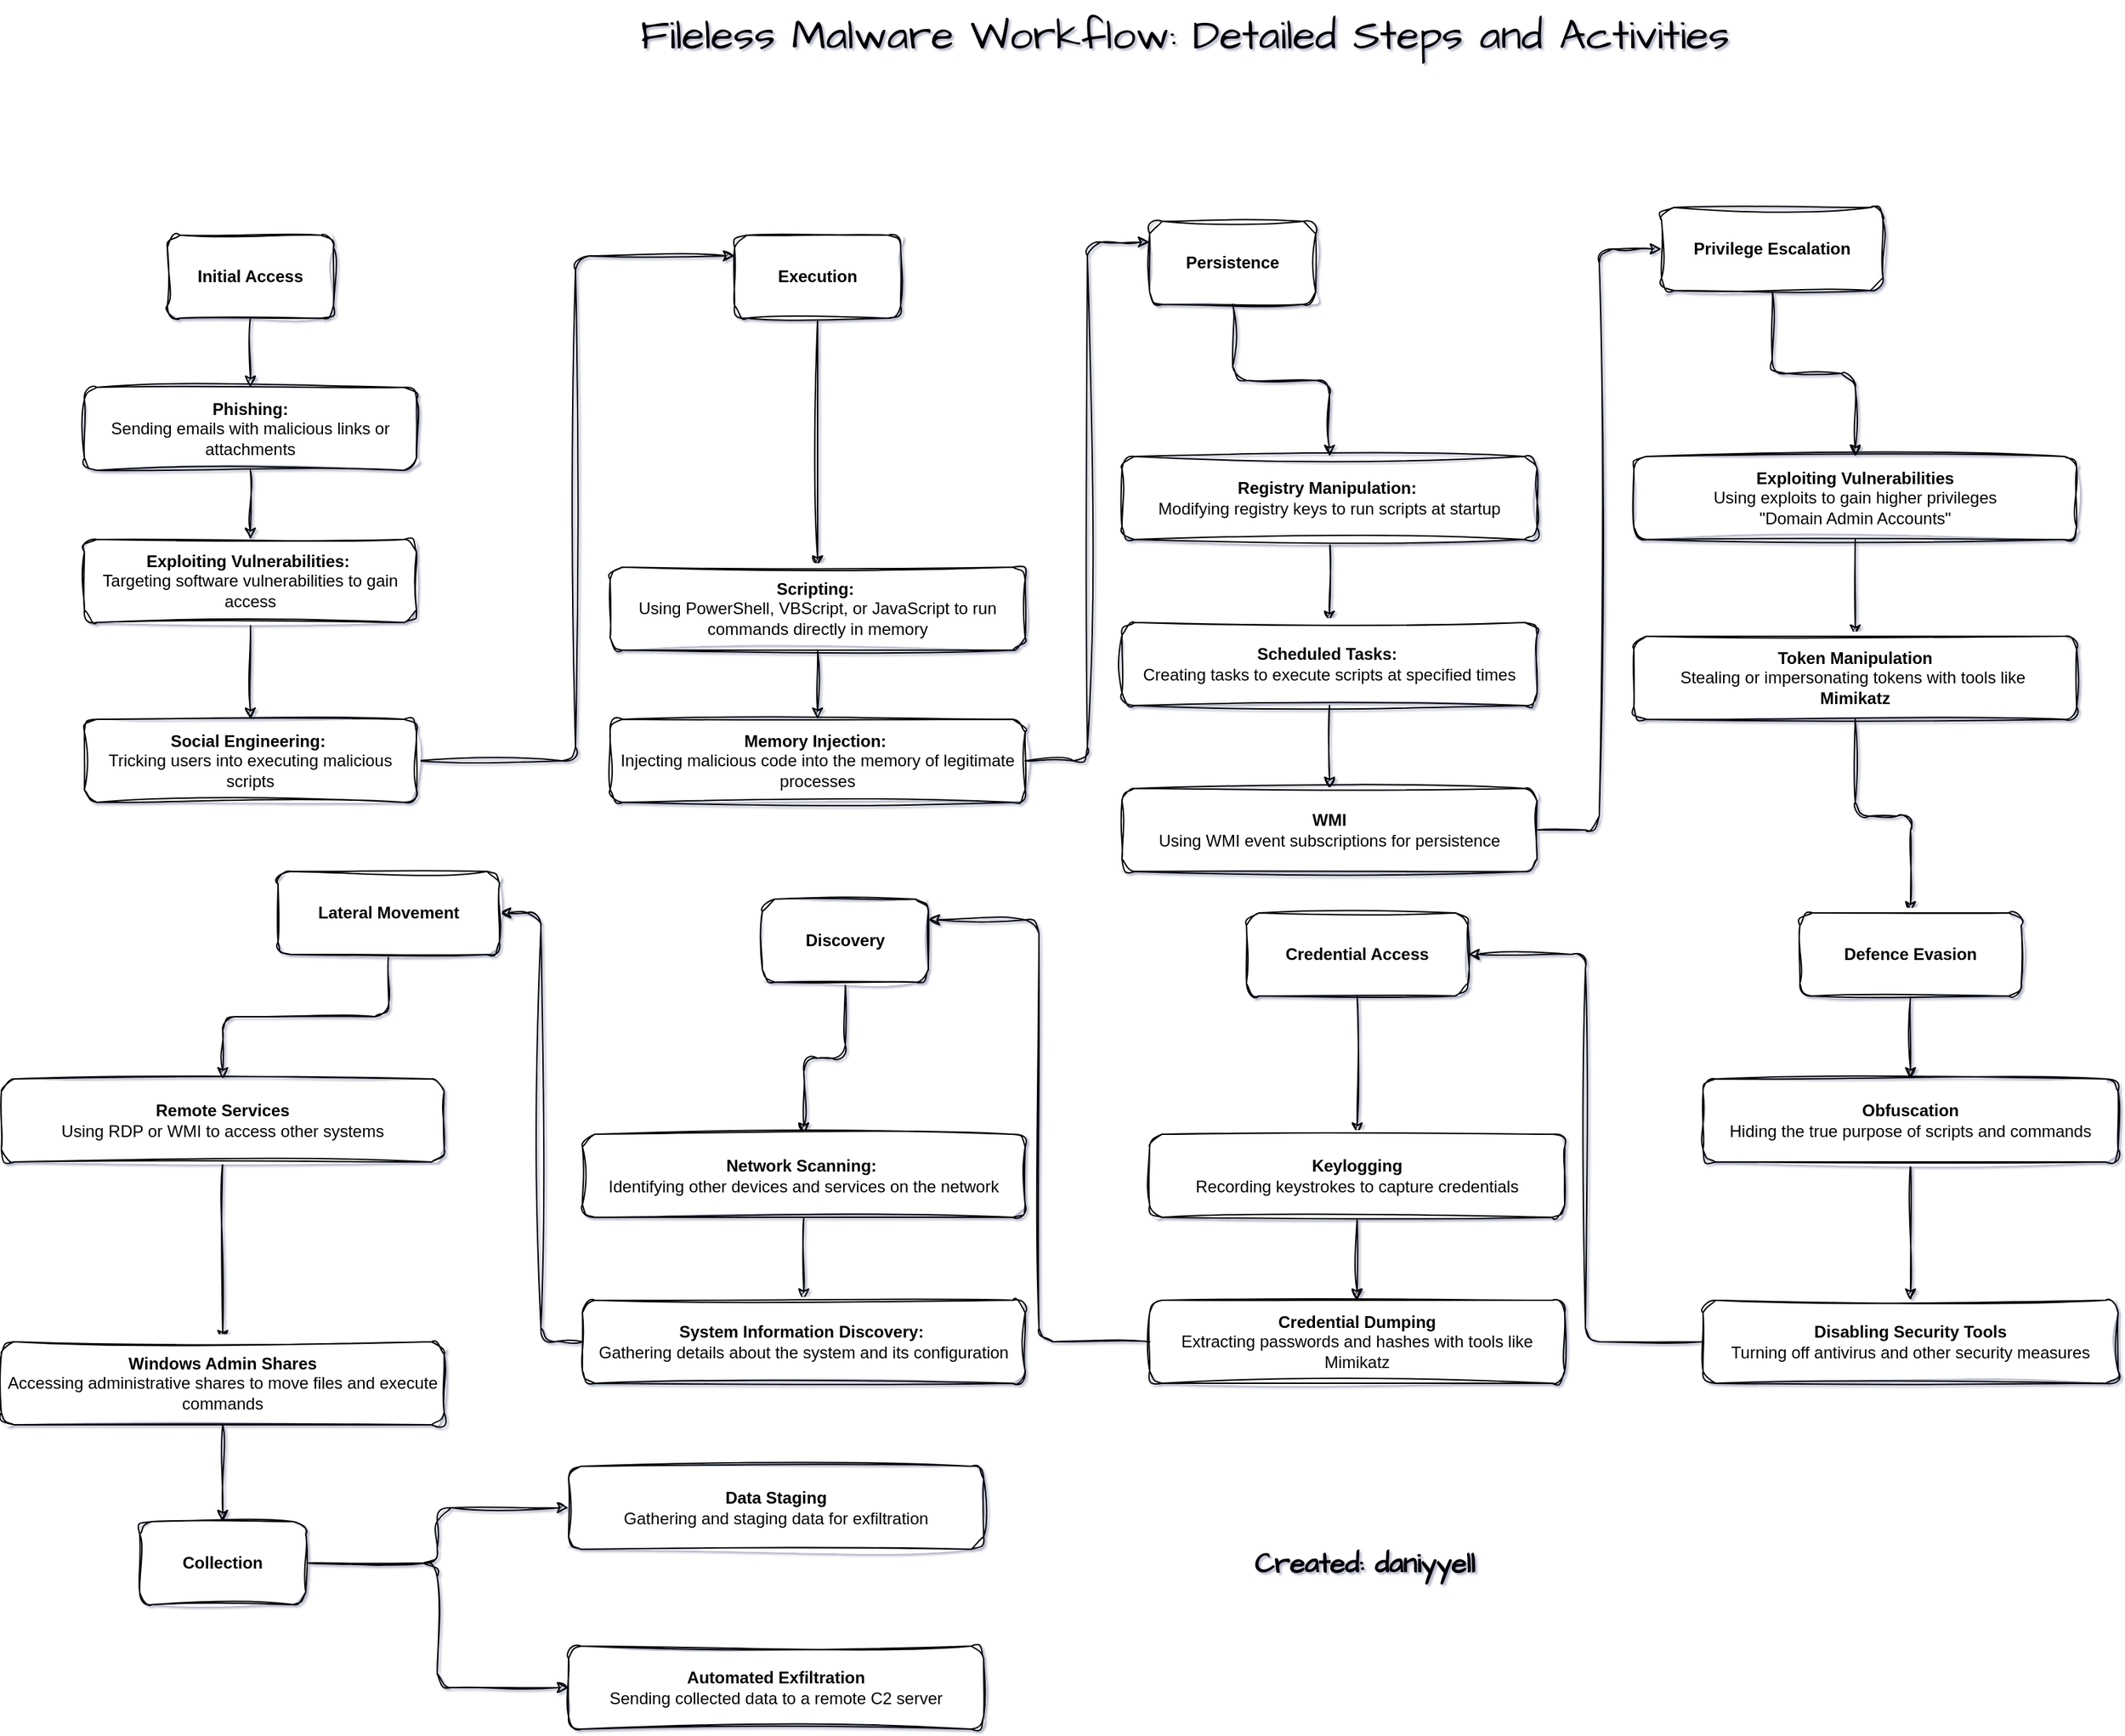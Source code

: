 <mxfile version="24.5.1" type="github">
  <diagram name="Page-1" id="pxp7qfaBqFWQBgs7-R0P">
    <mxGraphModel dx="2012" dy="1868" grid="1" gridSize="10" guides="1" tooltips="1" connect="1" arrows="1" fold="1" page="1" pageScale="1" pageWidth="850" pageHeight="1100" background="#ffffff" math="0" shadow="1">
      <root>
        <mxCell id="0" />
        <mxCell id="1" parent="0" />
        <mxCell id="3B0JiuzJLhS6sqnatpeZ-70" style="edgeStyle=orthogonalEdgeStyle;rounded=1;orthogonalLoop=1;jettySize=auto;html=1;entryX=0;entryY=0.25;entryDx=0;entryDy=0;labelBackgroundColor=none;fontColor=default;sketch=1;curveFitting=1;jiggle=2;" edge="1" parent="1" source="3B0JiuzJLhS6sqnatpeZ-4" target="3B0JiuzJLhS6sqnatpeZ-5">
          <mxGeometry relative="1" as="geometry" />
        </mxCell>
        <mxCell id="3B0JiuzJLhS6sqnatpeZ-7" value="&lt;div&gt;&lt;b&gt;Memory Injection:&amp;nbsp;&lt;/b&gt;&lt;/div&gt;&lt;div&gt;Injecting malicious code into the memory of legitimate processes&lt;/div&gt;" style="rounded=1;whiteSpace=wrap;html=1;labelBackgroundColor=none;sketch=1;curveFitting=1;jiggle=2;" vertex="1" parent="1">
          <mxGeometry x="200" y="80" width="300" height="60" as="geometry" />
        </mxCell>
        <mxCell id="3B0JiuzJLhS6sqnatpeZ-77" style="edgeStyle=orthogonalEdgeStyle;rounded=1;orthogonalLoop=1;jettySize=auto;html=1;labelBackgroundColor=none;fontColor=default;sketch=1;curveFitting=1;jiggle=2;" edge="1" parent="1" source="3B0JiuzJLhS6sqnatpeZ-9" target="3B0JiuzJLhS6sqnatpeZ-10">
          <mxGeometry relative="1" as="geometry" />
        </mxCell>
        <mxCell id="3B0JiuzJLhS6sqnatpeZ-9" value="&lt;div&gt;&lt;b&gt;Registry Manipulation:&lt;/b&gt;&amp;nbsp;&lt;/div&gt;&lt;div&gt;Modifying registry keys to run scripts at startup&lt;/div&gt;" style="rounded=1;whiteSpace=wrap;html=1;labelBackgroundColor=none;sketch=1;curveFitting=1;jiggle=2;" vertex="1" parent="1">
          <mxGeometry x="570" y="-110" width="300" height="60" as="geometry" />
        </mxCell>
        <mxCell id="3B0JiuzJLhS6sqnatpeZ-78" value="" style="edgeStyle=orthogonalEdgeStyle;rounded=1;orthogonalLoop=1;jettySize=auto;html=1;labelBackgroundColor=none;fontColor=default;sketch=1;curveFitting=1;jiggle=2;" edge="1" parent="1" source="3B0JiuzJLhS6sqnatpeZ-10" target="3B0JiuzJLhS6sqnatpeZ-11">
          <mxGeometry relative="1" as="geometry" />
        </mxCell>
        <mxCell id="3B0JiuzJLhS6sqnatpeZ-10" value="&lt;div&gt;&lt;b&gt;Scheduled Tasks:&amp;nbsp;&lt;/b&gt;&lt;/div&gt;&lt;div&gt;Creating tasks to execute scripts at specified times&lt;/div&gt;" style="rounded=1;whiteSpace=wrap;html=1;labelBackgroundColor=none;sketch=1;curveFitting=1;jiggle=2;" vertex="1" parent="1">
          <mxGeometry x="570" y="10" width="300" height="60" as="geometry" />
        </mxCell>
        <mxCell id="3B0JiuzJLhS6sqnatpeZ-101" style="edgeStyle=orthogonalEdgeStyle;rounded=1;orthogonalLoop=1;jettySize=auto;html=1;entryX=0;entryY=0.5;entryDx=0;entryDy=0;labelBackgroundColor=none;fontColor=default;sketch=1;curveFitting=1;jiggle=2;" edge="1" parent="1" source="3B0JiuzJLhS6sqnatpeZ-11" target="3B0JiuzJLhS6sqnatpeZ-12">
          <mxGeometry relative="1" as="geometry" />
        </mxCell>
        <mxCell id="3B0JiuzJLhS6sqnatpeZ-11" value="&lt;div&gt;&lt;b&gt;WMI &lt;br&gt;&lt;/b&gt;&lt;/div&gt;&lt;div&gt;Using WMI event subscriptions for persistence&lt;/div&gt;" style="rounded=1;whiteSpace=wrap;html=1;labelBackgroundColor=none;sketch=1;curveFitting=1;jiggle=2;" vertex="1" parent="1">
          <mxGeometry x="570" y="130" width="300" height="60" as="geometry" />
        </mxCell>
        <mxCell id="3B0JiuzJLhS6sqnatpeZ-83" value="" style="edgeStyle=orthogonalEdgeStyle;rounded=1;orthogonalLoop=1;jettySize=auto;html=1;labelBackgroundColor=none;fontColor=default;sketch=1;curveFitting=1;jiggle=2;" edge="1" parent="1" source="3B0JiuzJLhS6sqnatpeZ-12" target="3B0JiuzJLhS6sqnatpeZ-13">
          <mxGeometry relative="1" as="geometry" />
        </mxCell>
        <mxCell id="3B0JiuzJLhS6sqnatpeZ-12" value="&lt;b&gt;Privilege Escalation&lt;/b&gt;" style="rounded=1;whiteSpace=wrap;html=1;labelBackgroundColor=none;sketch=1;curveFitting=1;jiggle=2;" vertex="1" parent="1">
          <mxGeometry x="960" y="-290" width="160" height="60" as="geometry" />
        </mxCell>
        <mxCell id="3B0JiuzJLhS6sqnatpeZ-81" value="" style="edgeStyle=orthogonalEdgeStyle;rounded=1;orthogonalLoop=1;jettySize=auto;html=1;labelBackgroundColor=none;fontColor=default;sketch=1;curveFitting=1;jiggle=2;" edge="1" parent="1" source="3B0JiuzJLhS6sqnatpeZ-13" target="3B0JiuzJLhS6sqnatpeZ-14">
          <mxGeometry relative="1" as="geometry" />
        </mxCell>
        <mxCell id="3B0JiuzJLhS6sqnatpeZ-13" value="&lt;div&gt;&lt;b&gt;Exploiting Vulnerabilities &lt;br&gt;&lt;/b&gt;&lt;/div&gt;&lt;div&gt;Using exploits to gain higher privileges&lt;/div&gt;&lt;div&gt;&lt;span data-hs-cos-type=&quot;rich_text&quot; data-hs-cos-general-type=&quot;meta_field&quot; style=&quot;&quot; class=&quot;hs_cos_wrapper hs_cos_wrapper_meta_field hs_cos_wrapper_type_rich_text&quot; id=&quot;hs_cos_wrapper_post_body&quot;&gt;&quot;Domain Admin Accounts&quot;&lt;/span&gt;&lt;/div&gt;" style="rounded=1;whiteSpace=wrap;html=1;labelBackgroundColor=none;sketch=1;curveFitting=1;jiggle=2;" vertex="1" parent="1">
          <mxGeometry x="940" y="-110" width="320" height="60" as="geometry" />
        </mxCell>
        <mxCell id="3B0JiuzJLhS6sqnatpeZ-85" value="" style="edgeStyle=orthogonalEdgeStyle;rounded=1;orthogonalLoop=1;jettySize=auto;html=1;labelBackgroundColor=none;fontColor=default;sketch=1;curveFitting=1;jiggle=2;" edge="1" parent="1" source="3B0JiuzJLhS6sqnatpeZ-14" target="3B0JiuzJLhS6sqnatpeZ-15">
          <mxGeometry relative="1" as="geometry" />
        </mxCell>
        <mxCell id="3B0JiuzJLhS6sqnatpeZ-14" value="&lt;div&gt;&lt;b&gt;Token Manipulation &lt;br&gt;&lt;/b&gt;&lt;/div&gt;&lt;div&gt;Stealing or impersonating tokens with tools like&amp;nbsp;&lt;/div&gt;&lt;div&gt;&lt;b&gt;Mimikatz&lt;/b&gt;&lt;/div&gt;" style="rounded=1;whiteSpace=wrap;html=1;labelBackgroundColor=none;sketch=1;curveFitting=1;jiggle=2;" vertex="1" parent="1">
          <mxGeometry x="940" y="20" width="320" height="60" as="geometry" />
        </mxCell>
        <mxCell id="3B0JiuzJLhS6sqnatpeZ-87" style="edgeStyle=orthogonalEdgeStyle;rounded=1;orthogonalLoop=1;jettySize=auto;html=1;entryX=1;entryY=0.5;entryDx=0;entryDy=0;labelBackgroundColor=none;fontColor=default;sketch=1;curveFitting=1;jiggle=2;" edge="1" parent="1" source="3B0JiuzJLhS6sqnatpeZ-17" target="3B0JiuzJLhS6sqnatpeZ-18">
          <mxGeometry relative="1" as="geometry" />
        </mxCell>
        <mxCell id="3B0JiuzJLhS6sqnatpeZ-72" style="edgeStyle=orthogonalEdgeStyle;rounded=1;orthogonalLoop=1;jettySize=auto;html=1;labelBackgroundColor=none;fontColor=default;sketch=1;curveFitting=1;jiggle=2;" edge="1" parent="1" source="3B0JiuzJLhS6sqnatpeZ-5" target="3B0JiuzJLhS6sqnatpeZ-6">
          <mxGeometry relative="1" as="geometry" />
        </mxCell>
        <mxCell id="3B0JiuzJLhS6sqnatpeZ-5" value="&lt;b&gt;Execution&lt;/b&gt;" style="rounded=1;whiteSpace=wrap;html=1;labelBackgroundColor=none;sketch=1;curveFitting=1;jiggle=2;" vertex="1" parent="1">
          <mxGeometry x="290" y="-270" width="120" height="60" as="geometry" />
        </mxCell>
        <mxCell id="3B0JiuzJLhS6sqnatpeZ-63" value="" style="edgeStyle=orthogonalEdgeStyle;rounded=1;orthogonalLoop=1;jettySize=auto;html=1;labelBackgroundColor=none;fontColor=default;sketch=1;curveFitting=1;jiggle=2;" edge="1" parent="1" source="3B0JiuzJLhS6sqnatpeZ-6" target="3B0JiuzJLhS6sqnatpeZ-7">
          <mxGeometry relative="1" as="geometry" />
        </mxCell>
        <mxCell id="3B0JiuzJLhS6sqnatpeZ-6" value="&lt;div&gt;&lt;b&gt;Scripting:&amp;nbsp;&lt;/b&gt;&lt;/div&gt;&lt;div&gt;Using PowerShell, VBScript, or JavaScript to run commands directly in memory&lt;/div&gt;" style="rounded=1;whiteSpace=wrap;html=1;labelBackgroundColor=none;sketch=1;curveFitting=1;jiggle=2;" vertex="1" parent="1">
          <mxGeometry x="200" y="-30" width="300" height="60" as="geometry" />
        </mxCell>
        <mxCell id="3B0JiuzJLhS6sqnatpeZ-64" style="edgeStyle=orthogonalEdgeStyle;rounded=1;orthogonalLoop=1;jettySize=auto;html=1;entryX=0;entryY=0.25;entryDx=0;entryDy=0;labelBackgroundColor=none;fontColor=default;sketch=1;curveFitting=1;jiggle=2;" edge="1" parent="1" source="3B0JiuzJLhS6sqnatpeZ-7" target="3B0JiuzJLhS6sqnatpeZ-8">
          <mxGeometry relative="1" as="geometry" />
        </mxCell>
        <mxCell id="3B0JiuzJLhS6sqnatpeZ-76" style="edgeStyle=orthogonalEdgeStyle;rounded=1;orthogonalLoop=1;jettySize=auto;html=1;labelBackgroundColor=none;fontColor=default;sketch=1;curveFitting=1;jiggle=2;" edge="1" parent="1" source="3B0JiuzJLhS6sqnatpeZ-8" target="3B0JiuzJLhS6sqnatpeZ-9">
          <mxGeometry relative="1" as="geometry" />
        </mxCell>
        <mxCell id="3B0JiuzJLhS6sqnatpeZ-8" value="&lt;b&gt;Persistence&lt;/b&gt;" style="rounded=1;whiteSpace=wrap;html=1;labelBackgroundColor=none;sketch=1;curveFitting=1;jiggle=2;" vertex="1" parent="1">
          <mxGeometry x="590" y="-280" width="120" height="60" as="geometry" />
        </mxCell>
        <mxCell id="3B0JiuzJLhS6sqnatpeZ-92" value="" style="edgeStyle=orthogonalEdgeStyle;rounded=1;orthogonalLoop=1;jettySize=auto;html=1;labelBackgroundColor=none;fontColor=default;sketch=1;curveFitting=1;jiggle=2;" edge="1" parent="1" source="3B0JiuzJLhS6sqnatpeZ-21" target="3B0JiuzJLhS6sqnatpeZ-22">
          <mxGeometry relative="1" as="geometry" />
        </mxCell>
        <mxCell id="3B0JiuzJLhS6sqnatpeZ-21" value="&lt;b&gt;Discovery&lt;/b&gt;" style="rounded=1;whiteSpace=wrap;html=1;labelBackgroundColor=none;sketch=1;curveFitting=1;jiggle=2;" vertex="1" parent="1">
          <mxGeometry x="310" y="210" width="120" height="60" as="geometry" />
        </mxCell>
        <mxCell id="3B0JiuzJLhS6sqnatpeZ-93" value="" style="edgeStyle=orthogonalEdgeStyle;rounded=1;orthogonalLoop=1;jettySize=auto;html=1;labelBackgroundColor=none;fontColor=default;sketch=1;curveFitting=1;jiggle=2;" edge="1" parent="1" source="3B0JiuzJLhS6sqnatpeZ-22" target="3B0JiuzJLhS6sqnatpeZ-23">
          <mxGeometry relative="1" as="geometry" />
        </mxCell>
        <mxCell id="3B0JiuzJLhS6sqnatpeZ-22" value="&lt;div&gt;&lt;b&gt;Network Scanning:&amp;nbsp;&lt;/b&gt;&lt;/div&gt;&lt;div&gt;Identifying other devices and services on the network&lt;/div&gt;" style="rounded=1;whiteSpace=wrap;html=1;labelBackgroundColor=none;sketch=1;curveFitting=1;jiggle=2;" vertex="1" parent="1">
          <mxGeometry x="180" y="380" width="320" height="60" as="geometry" />
        </mxCell>
        <mxCell id="3B0JiuzJLhS6sqnatpeZ-95" style="edgeStyle=orthogonalEdgeStyle;rounded=1;orthogonalLoop=1;jettySize=auto;html=1;entryX=1;entryY=0.5;entryDx=0;entryDy=0;labelBackgroundColor=none;fontColor=default;sketch=1;curveFitting=1;jiggle=2;" edge="1" parent="1" source="3B0JiuzJLhS6sqnatpeZ-23" target="3B0JiuzJLhS6sqnatpeZ-24">
          <mxGeometry relative="1" as="geometry" />
        </mxCell>
        <mxCell id="3B0JiuzJLhS6sqnatpeZ-23" value="&lt;div&gt;&lt;b&gt;System Information Discovery:&amp;nbsp;&lt;/b&gt;&lt;/div&gt;&lt;div&gt;Gathering details about the system and its configuration&lt;/div&gt;" style="rounded=1;whiteSpace=wrap;html=1;labelBackgroundColor=none;sketch=1;curveFitting=1;jiggle=2;" vertex="1" parent="1">
          <mxGeometry x="180" y="500" width="320" height="60" as="geometry" />
        </mxCell>
        <mxCell id="3B0JiuzJLhS6sqnatpeZ-96" value="" style="edgeStyle=orthogonalEdgeStyle;rounded=1;orthogonalLoop=1;jettySize=auto;html=1;labelBackgroundColor=none;fontColor=default;sketch=1;curveFitting=1;jiggle=2;" edge="1" parent="1" source="3B0JiuzJLhS6sqnatpeZ-24" target="3B0JiuzJLhS6sqnatpeZ-25">
          <mxGeometry relative="1" as="geometry" />
        </mxCell>
        <mxCell id="3B0JiuzJLhS6sqnatpeZ-24" value="&lt;b&gt;Lateral Movement&lt;/b&gt;" style="rounded=1;whiteSpace=wrap;html=1;labelBackgroundColor=none;sketch=1;curveFitting=1;jiggle=2;" vertex="1" parent="1">
          <mxGeometry x="-40" y="190" width="160" height="60" as="geometry" />
        </mxCell>
        <mxCell id="3B0JiuzJLhS6sqnatpeZ-107" style="edgeStyle=orthogonalEdgeStyle;rounded=1;orthogonalLoop=1;jettySize=auto;html=1;labelBackgroundColor=none;fontColor=default;sketch=1;curveFitting=1;jiggle=2;" edge="1" parent="1" source="3B0JiuzJLhS6sqnatpeZ-25" target="3B0JiuzJLhS6sqnatpeZ-26">
          <mxGeometry relative="1" as="geometry" />
        </mxCell>
        <mxCell id="3B0JiuzJLhS6sqnatpeZ-25" value="&lt;div&gt;&lt;b&gt;Remote Services &lt;br&gt;&lt;/b&gt;&lt;/div&gt;&lt;div&gt;Using RDP or WMI to access other systems&lt;/div&gt;" style="rounded=1;whiteSpace=wrap;html=1;labelBackgroundColor=none;sketch=1;curveFitting=1;jiggle=2;" vertex="1" parent="1">
          <mxGeometry x="-240" y="340" width="320" height="60" as="geometry" />
        </mxCell>
        <mxCell id="3B0JiuzJLhS6sqnatpeZ-111" style="edgeStyle=orthogonalEdgeStyle;rounded=1;orthogonalLoop=1;jettySize=auto;html=1;labelBackgroundColor=none;fontColor=default;sketch=1;curveFitting=1;jiggle=2;" edge="1" parent="1" source="3B0JiuzJLhS6sqnatpeZ-26" target="3B0JiuzJLhS6sqnatpeZ-27">
          <mxGeometry relative="1" as="geometry" />
        </mxCell>
        <mxCell id="3B0JiuzJLhS6sqnatpeZ-26" value="&lt;div&gt;&lt;b&gt;Windows Admin Shares&lt;/b&gt; &lt;br&gt;&lt;/div&gt;&lt;div&gt;Accessing administrative shares to move files and execute commands&lt;/div&gt;" style="rounded=1;whiteSpace=wrap;html=1;labelBackgroundColor=none;sketch=1;curveFitting=1;jiggle=2;" vertex="1" parent="1">
          <mxGeometry x="-240" y="530" width="320" height="60" as="geometry" />
        </mxCell>
        <mxCell id="3B0JiuzJLhS6sqnatpeZ-100" value="" style="group;labelBackgroundColor=none;rounded=1;sketch=1;curveFitting=1;jiggle=2;" vertex="1" connectable="0" parent="1">
          <mxGeometry x="-180" y="-270" width="240" height="410" as="geometry" />
        </mxCell>
        <mxCell id="3B0JiuzJLhS6sqnatpeZ-58" value="" style="edgeStyle=orthogonalEdgeStyle;rounded=1;orthogonalLoop=1;jettySize=auto;html=1;labelBackgroundColor=none;fontColor=default;sketch=1;curveFitting=1;jiggle=2;" edge="1" parent="3B0JiuzJLhS6sqnatpeZ-100" source="3B0JiuzJLhS6sqnatpeZ-1" target="3B0JiuzJLhS6sqnatpeZ-2">
          <mxGeometry relative="1" as="geometry" />
        </mxCell>
        <mxCell id="3B0JiuzJLhS6sqnatpeZ-1" value="&lt;b&gt;Initial Access&lt;/b&gt;" style="rounded=1;whiteSpace=wrap;html=1;labelBackgroundColor=none;sketch=1;curveFitting=1;jiggle=2;" vertex="1" parent="3B0JiuzJLhS6sqnatpeZ-100">
          <mxGeometry x="60" width="120" height="60" as="geometry" />
        </mxCell>
        <mxCell id="3B0JiuzJLhS6sqnatpeZ-59" value="" style="edgeStyle=orthogonalEdgeStyle;rounded=1;orthogonalLoop=1;jettySize=auto;html=1;labelBackgroundColor=none;fontColor=default;sketch=1;curveFitting=1;jiggle=2;" edge="1" parent="3B0JiuzJLhS6sqnatpeZ-100" source="3B0JiuzJLhS6sqnatpeZ-2" target="3B0JiuzJLhS6sqnatpeZ-3">
          <mxGeometry relative="1" as="geometry" />
        </mxCell>
        <mxCell id="3B0JiuzJLhS6sqnatpeZ-2" value="&lt;b&gt;Phishing: &lt;/b&gt;&lt;br&gt;Sending emails with malicious links or attachments" style="rounded=1;whiteSpace=wrap;html=1;labelBackgroundColor=none;sketch=1;curveFitting=1;jiggle=2;" vertex="1" parent="3B0JiuzJLhS6sqnatpeZ-100">
          <mxGeometry y="110" width="240" height="60" as="geometry" />
        </mxCell>
        <mxCell id="3B0JiuzJLhS6sqnatpeZ-60" value="" style="edgeStyle=orthogonalEdgeStyle;rounded=1;orthogonalLoop=1;jettySize=auto;html=1;labelBackgroundColor=none;fontColor=default;sketch=1;curveFitting=1;jiggle=2;" edge="1" parent="3B0JiuzJLhS6sqnatpeZ-100" source="3B0JiuzJLhS6sqnatpeZ-3" target="3B0JiuzJLhS6sqnatpeZ-4">
          <mxGeometry relative="1" as="geometry" />
        </mxCell>
        <mxCell id="3B0JiuzJLhS6sqnatpeZ-3" value="&lt;div&gt;&lt;b&gt;Exploiting Vulnerabilities:&amp;nbsp;&lt;/b&gt;&lt;/div&gt;&lt;div&gt;Targeting software vulnerabilities to gain access&lt;/div&gt;" style="rounded=1;whiteSpace=wrap;html=1;labelBackgroundColor=none;sketch=1;curveFitting=1;jiggle=2;" vertex="1" parent="3B0JiuzJLhS6sqnatpeZ-100">
          <mxGeometry y="220" width="240" height="60" as="geometry" />
        </mxCell>
        <mxCell id="3B0JiuzJLhS6sqnatpeZ-4" value="&lt;div&gt;&lt;b&gt;Social Engineering:&amp;nbsp;&lt;/b&gt;&lt;/div&gt;&lt;div&gt;Tricking users into executing malicious scripts&lt;/div&gt;" style="rounded=1;whiteSpace=wrap;html=1;labelBackgroundColor=none;sketch=1;curveFitting=1;jiggle=2;" vertex="1" parent="3B0JiuzJLhS6sqnatpeZ-100">
          <mxGeometry y="350" width="240" height="60" as="geometry" />
        </mxCell>
        <mxCell id="3B0JiuzJLhS6sqnatpeZ-103" value="" style="group;labelBackgroundColor=none;rounded=1;sketch=1;curveFitting=1;jiggle=2;" vertex="1" connectable="0" parent="1">
          <mxGeometry x="990" y="220" width="300" height="340" as="geometry" />
        </mxCell>
        <mxCell id="3B0JiuzJLhS6sqnatpeZ-102" value="" style="edgeStyle=orthogonalEdgeStyle;rounded=1;orthogonalLoop=1;jettySize=auto;html=1;labelBackgroundColor=none;fontColor=default;sketch=1;curveFitting=1;jiggle=2;" edge="1" parent="3B0JiuzJLhS6sqnatpeZ-103" source="3B0JiuzJLhS6sqnatpeZ-15" target="3B0JiuzJLhS6sqnatpeZ-16">
          <mxGeometry relative="1" as="geometry" />
        </mxCell>
        <mxCell id="3B0JiuzJLhS6sqnatpeZ-15" value="&lt;b&gt;Defence Evasion&lt;/b&gt;" style="rounded=1;whiteSpace=wrap;html=1;labelBackgroundColor=none;sketch=1;curveFitting=1;jiggle=2;" vertex="1" parent="3B0JiuzJLhS6sqnatpeZ-103">
          <mxGeometry x="70" width="160" height="60" as="geometry" />
        </mxCell>
        <mxCell id="3B0JiuzJLhS6sqnatpeZ-86" value="" style="edgeStyle=orthogonalEdgeStyle;rounded=1;orthogonalLoop=1;jettySize=auto;html=1;labelBackgroundColor=none;fontColor=default;sketch=1;curveFitting=1;jiggle=2;" edge="1" parent="3B0JiuzJLhS6sqnatpeZ-103" source="3B0JiuzJLhS6sqnatpeZ-16" target="3B0JiuzJLhS6sqnatpeZ-17">
          <mxGeometry relative="1" as="geometry" />
        </mxCell>
        <mxCell id="3B0JiuzJLhS6sqnatpeZ-16" value="&lt;div&gt;&lt;b&gt;Obfuscation &lt;br&gt;&lt;/b&gt;&lt;/div&gt;&lt;div&gt;Hiding the true purpose of scripts and commands&lt;/div&gt;" style="rounded=1;whiteSpace=wrap;html=1;labelBackgroundColor=none;sketch=1;curveFitting=1;jiggle=2;" vertex="1" parent="3B0JiuzJLhS6sqnatpeZ-103">
          <mxGeometry y="120" width="300" height="60" as="geometry" />
        </mxCell>
        <mxCell id="3B0JiuzJLhS6sqnatpeZ-17" value="&lt;div&gt;&lt;b&gt;Disabling Security Tools &lt;br&gt;&lt;/b&gt;&lt;/div&gt;&lt;div&gt;Turning off antivirus and other security measures&lt;/div&gt;" style="rounded=1;whiteSpace=wrap;html=1;labelBackgroundColor=none;sketch=1;curveFitting=1;jiggle=2;" vertex="1" parent="3B0JiuzJLhS6sqnatpeZ-103">
          <mxGeometry y="280" width="300" height="60" as="geometry" />
        </mxCell>
        <mxCell id="3B0JiuzJLhS6sqnatpeZ-104" value="" style="group;labelBackgroundColor=none;rounded=1;sketch=1;curveFitting=1;jiggle=2;" vertex="1" connectable="0" parent="1">
          <mxGeometry x="590" y="220" width="300" height="340" as="geometry" />
        </mxCell>
        <mxCell id="3B0JiuzJLhS6sqnatpeZ-88" value="" style="edgeStyle=orthogonalEdgeStyle;rounded=1;orthogonalLoop=1;jettySize=auto;html=1;labelBackgroundColor=none;fontColor=default;sketch=1;curveFitting=1;jiggle=2;" edge="1" parent="3B0JiuzJLhS6sqnatpeZ-104" source="3B0JiuzJLhS6sqnatpeZ-18" target="3B0JiuzJLhS6sqnatpeZ-19">
          <mxGeometry relative="1" as="geometry" />
        </mxCell>
        <mxCell id="3B0JiuzJLhS6sqnatpeZ-18" value="&lt;b&gt;Credential Access&lt;/b&gt;" style="rounded=1;whiteSpace=wrap;html=1;labelBackgroundColor=none;sketch=1;curveFitting=1;jiggle=2;" vertex="1" parent="3B0JiuzJLhS6sqnatpeZ-104">
          <mxGeometry x="70" width="160" height="60" as="geometry" />
        </mxCell>
        <mxCell id="3B0JiuzJLhS6sqnatpeZ-89" value="" style="edgeStyle=orthogonalEdgeStyle;rounded=1;orthogonalLoop=1;jettySize=auto;html=1;labelBackgroundColor=none;fontColor=default;sketch=1;curveFitting=1;jiggle=2;" edge="1" parent="3B0JiuzJLhS6sqnatpeZ-104" source="3B0JiuzJLhS6sqnatpeZ-19" target="3B0JiuzJLhS6sqnatpeZ-20">
          <mxGeometry relative="1" as="geometry" />
        </mxCell>
        <mxCell id="3B0JiuzJLhS6sqnatpeZ-19" value="&lt;div&gt;&lt;b&gt;Keylogging&lt;/b&gt;&lt;/div&gt;&lt;div&gt;Recording keystrokes to capture credentials&lt;/div&gt;" style="rounded=1;whiteSpace=wrap;html=1;labelBackgroundColor=none;sketch=1;curveFitting=1;jiggle=2;" vertex="1" parent="3B0JiuzJLhS6sqnatpeZ-104">
          <mxGeometry y="160" width="300" height="60" as="geometry" />
        </mxCell>
        <mxCell id="3B0JiuzJLhS6sqnatpeZ-20" value="&lt;div&gt;&lt;b&gt;Credential Dumping&lt;/b&gt;&lt;/div&gt;&lt;div&gt;Extracting passwords and hashes with tools like Mimikatz&lt;/div&gt;" style="rounded=1;whiteSpace=wrap;html=1;labelBackgroundColor=none;sketch=1;curveFitting=1;jiggle=2;" vertex="1" parent="3B0JiuzJLhS6sqnatpeZ-104">
          <mxGeometry y="280" width="300" height="60" as="geometry" />
        </mxCell>
        <mxCell id="3B0JiuzJLhS6sqnatpeZ-105" style="edgeStyle=orthogonalEdgeStyle;rounded=1;orthogonalLoop=1;jettySize=auto;html=1;exitX=0.5;exitY=1;exitDx=0;exitDy=0;labelBackgroundColor=none;fontColor=default;sketch=1;curveFitting=1;jiggle=2;" edge="1" parent="1" source="3B0JiuzJLhS6sqnatpeZ-22" target="3B0JiuzJLhS6sqnatpeZ-22">
          <mxGeometry relative="1" as="geometry" />
        </mxCell>
        <mxCell id="3B0JiuzJLhS6sqnatpeZ-106" style="edgeStyle=orthogonalEdgeStyle;rounded=1;orthogonalLoop=1;jettySize=auto;html=1;entryX=1;entryY=0.25;entryDx=0;entryDy=0;labelBackgroundColor=none;fontColor=default;sketch=1;curveFitting=1;jiggle=2;" edge="1" parent="1" source="3B0JiuzJLhS6sqnatpeZ-20" target="3B0JiuzJLhS6sqnatpeZ-21">
          <mxGeometry relative="1" as="geometry" />
        </mxCell>
        <mxCell id="3B0JiuzJLhS6sqnatpeZ-98" value="" style="edgeStyle=orthogonalEdgeStyle;rounded=1;orthogonalLoop=1;jettySize=auto;html=1;labelBackgroundColor=none;fontColor=default;sketch=1;curveFitting=1;jiggle=2;" edge="1" parent="1" source="3B0JiuzJLhS6sqnatpeZ-27" target="3B0JiuzJLhS6sqnatpeZ-28">
          <mxGeometry relative="1" as="geometry" />
        </mxCell>
        <mxCell id="3B0JiuzJLhS6sqnatpeZ-112" style="edgeStyle=orthogonalEdgeStyle;rounded=1;orthogonalLoop=1;jettySize=auto;html=1;entryX=0;entryY=0.5;entryDx=0;entryDy=0;labelBackgroundColor=none;fontColor=default;sketch=1;curveFitting=1;jiggle=2;" edge="1" parent="1" source="3B0JiuzJLhS6sqnatpeZ-27" target="3B0JiuzJLhS6sqnatpeZ-29">
          <mxGeometry relative="1" as="geometry" />
        </mxCell>
        <mxCell id="3B0JiuzJLhS6sqnatpeZ-27" value="&lt;b&gt;Collection&lt;/b&gt;" style="rounded=1;whiteSpace=wrap;html=1;labelBackgroundColor=none;sketch=1;curveFitting=1;jiggle=2;" vertex="1" parent="1">
          <mxGeometry x="-140" y="660" width="120" height="60" as="geometry" />
        </mxCell>
        <mxCell id="3B0JiuzJLhS6sqnatpeZ-28" value="&lt;div&gt;&lt;b&gt;Data Staging &lt;br&gt;&lt;/b&gt;&lt;/div&gt;&lt;div&gt;Gathering and staging data for exfiltration&lt;/div&gt;" style="rounded=1;whiteSpace=wrap;html=1;labelBackgroundColor=none;sketch=1;curveFitting=1;jiggle=2;" vertex="1" parent="1">
          <mxGeometry x="170" y="620" width="300" height="60" as="geometry" />
        </mxCell>
        <mxCell id="3B0JiuzJLhS6sqnatpeZ-29" value="&lt;div&gt;&lt;b&gt;Automated Exfiltration&lt;/b&gt;&lt;/div&gt;&lt;div&gt;Sending collected data to a remote C2 server&lt;br&gt;&lt;/div&gt;" style="rounded=1;whiteSpace=wrap;html=1;labelBackgroundColor=none;sketch=1;curveFitting=1;jiggle=2;" vertex="1" parent="1">
          <mxGeometry x="170" y="750" width="300" height="60" as="geometry" />
        </mxCell>
        <mxCell id="3B0JiuzJLhS6sqnatpeZ-113" value="&lt;b&gt;&lt;font style=&quot;font-size: 20px;&quot;&gt;Created: daniyyell&lt;/font&gt;&lt;/b&gt;" style="text;html=1;align=center;verticalAlign=middle;resizable=0;points=[];autosize=1;strokeColor=none;fillColor=none;fontFamily=Architects Daughter;fontSource=https%3A%2F%2Ffonts.googleapis.com%2Fcss%3Ffamily%3DArchitects%2BDaughter;" vertex="1" parent="1">
          <mxGeometry x="650" y="670" width="190" height="40" as="geometry" />
        </mxCell>
        <mxCell id="3B0JiuzJLhS6sqnatpeZ-114" value="&lt;font style=&quot;font-size: 30px;&quot;&gt;Fileless Malware Workflow: Detailed Steps and Activities&lt;/font&gt;" style="text;html=1;align=center;verticalAlign=middle;resizable=0;points=[];autosize=1;strokeColor=none;fillColor=none;fontFamily=Architects Daughter;fontSource=https%3A%2F%2Ffonts.googleapis.com%2Fcss%3Ffamily%3DArchitects%2BDaughter;" vertex="1" parent="1">
          <mxGeometry x="210" y="-440" width="810" height="50" as="geometry" />
        </mxCell>
      </root>
    </mxGraphModel>
  </diagram>
</mxfile>
